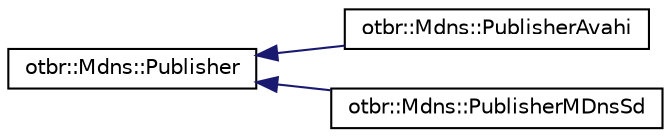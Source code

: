 digraph "Graphical Class Hierarchy"
{
  edge [fontname="Helvetica",fontsize="10",labelfontname="Helvetica",labelfontsize="10"];
  node [fontname="Helvetica",fontsize="10",shape=record];
  rankdir="LR";
  Node0 [label="otbr::Mdns::Publisher",height=0.2,width=0.4,color="black", fillcolor="white", style="filled",URL="$da/ddc/classotbr_1_1Mdns_1_1Publisher.html",tooltip="This interface defines the functionality of MDNS service. "];
  Node0 -> Node1 [dir="back",color="midnightblue",fontsize="10",style="solid",fontname="Helvetica"];
  Node1 [label="otbr::Mdns::PublisherAvahi",height=0.2,width=0.4,color="black", fillcolor="white", style="filled",URL="$db/dc6/classotbr_1_1Mdns_1_1PublisherAvahi.html",tooltip="This class implements MDNS service with avahi. "];
  Node0 -> Node2 [dir="back",color="midnightblue",fontsize="10",style="solid",fontname="Helvetica"];
  Node2 [label="otbr::Mdns::PublisherMDnsSd",height=0.2,width=0.4,color="black", fillcolor="white", style="filled",URL="$de/d29/classotbr_1_1Mdns_1_1PublisherMDnsSd.html",tooltip="This class implements MDNS service with avahi. "];
}
